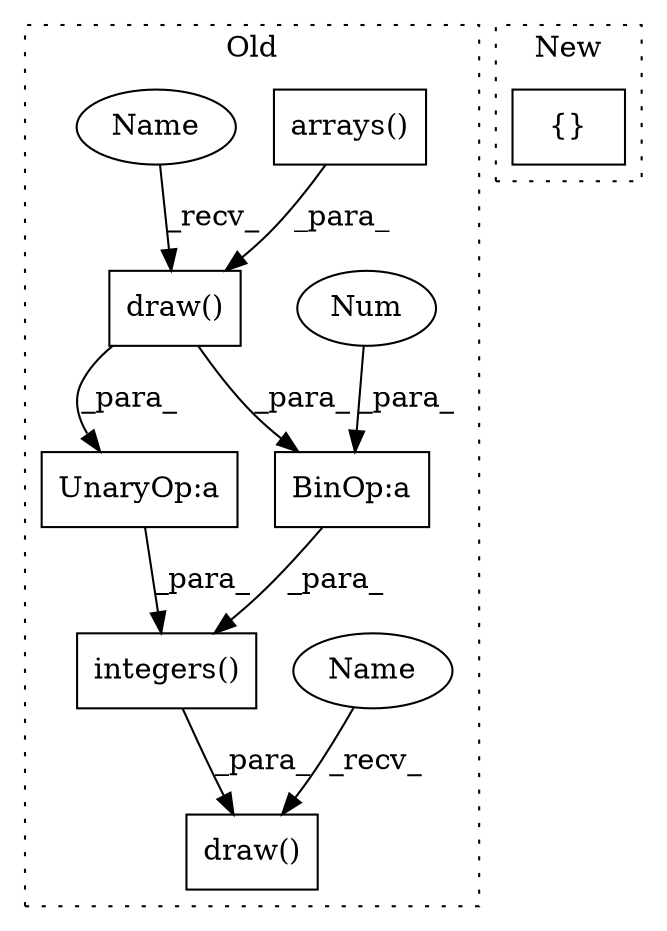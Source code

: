 digraph G {
subgraph cluster0 {
1 [label="integers()" a="75" s="14826,14853" l="12,1" shape="box"];
3 [label="BinOp:a" a="82" s="14849" l="3" shape="box"];
4 [label="UnaryOp:a" a="61" s="14838" l="5" shape="box"];
5 [label="arrays()" a="75" s="14714" l="56" shape="box"];
6 [label="Num" a="76" s="14852" l="1" shape="ellipse"];
7 [label="draw()" a="75" s="14866,14886" l="10,1" shape="box"];
8 [label="draw()" a="75" s="14704,14770" l="10,1" shape="box"];
9 [label="Name" a="87" s="14866" l="4" shape="ellipse"];
10 [label="Name" a="87" s="14704" l="4" shape="ellipse"];
label = "Old";
style="dotted";
}
subgraph cluster1 {
2 [label="{}" a="59" s="14843,14863" l="1,0" shape="box"];
label = "New";
style="dotted";
}
1 -> 7 [label="_para_"];
3 -> 1 [label="_para_"];
4 -> 1 [label="_para_"];
5 -> 8 [label="_para_"];
6 -> 3 [label="_para_"];
8 -> 4 [label="_para_"];
8 -> 3 [label="_para_"];
9 -> 7 [label="_recv_"];
10 -> 8 [label="_recv_"];
}